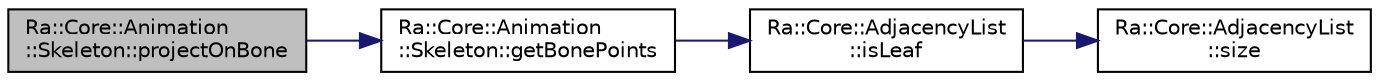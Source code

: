 digraph "Ra::Core::Animation::Skeleton::projectOnBone"
{
 // INTERACTIVE_SVG=YES
 // LATEX_PDF_SIZE
  edge [fontname="Helvetica",fontsize="10",labelfontname="Helvetica",labelfontsize="10"];
  node [fontname="Helvetica",fontsize="10",shape=record];
  rankdir="LR";
  Node1 [label="Ra::Core::Animation\l::Skeleton::projectOnBone",height=0.2,width=0.4,color="black", fillcolor="grey75", style="filled", fontcolor="black",tooltip="Projects point pos, given in Model Space, onto the bone with index boneIdx."];
  Node1 -> Node2 [color="midnightblue",fontsize="10",style="solid",fontname="Helvetica"];
  Node2 [label="Ra::Core::Animation\l::Skeleton::getBonePoints",height=0.2,width=0.4,color="black", fillcolor="white", style="filled",URL="$classRa_1_1Core_1_1Animation_1_1Skeleton.html#a8c7b89d8b68d4b42174bc3e377fdd8fa",tooltip=" "];
  Node2 -> Node3 [color="midnightblue",fontsize="10",style="solid",fontname="Helvetica"];
  Node3 [label="Ra::Core::AdjacencyList\l::isLeaf",height=0.2,width=0.4,color="black", fillcolor="white", style="filled",URL="$classRa_1_1Core_1_1AdjacencyList.html#a778181dcdae7c7a6a482401c89d75253",tooltip="Return true if the node is a leaf node."];
  Node3 -> Node4 [color="midnightblue",fontsize="10",style="solid",fontname="Helvetica"];
  Node4 [label="Ra::Core::AdjacencyList\l::size",height=0.2,width=0.4,color="black", fillcolor="white", style="filled",URL="$classRa_1_1Core_1_1AdjacencyList.html#a48b78362d882a41b32f0df6aa1d42855",tooltip="Return the number of nodes in the graph."];
}
